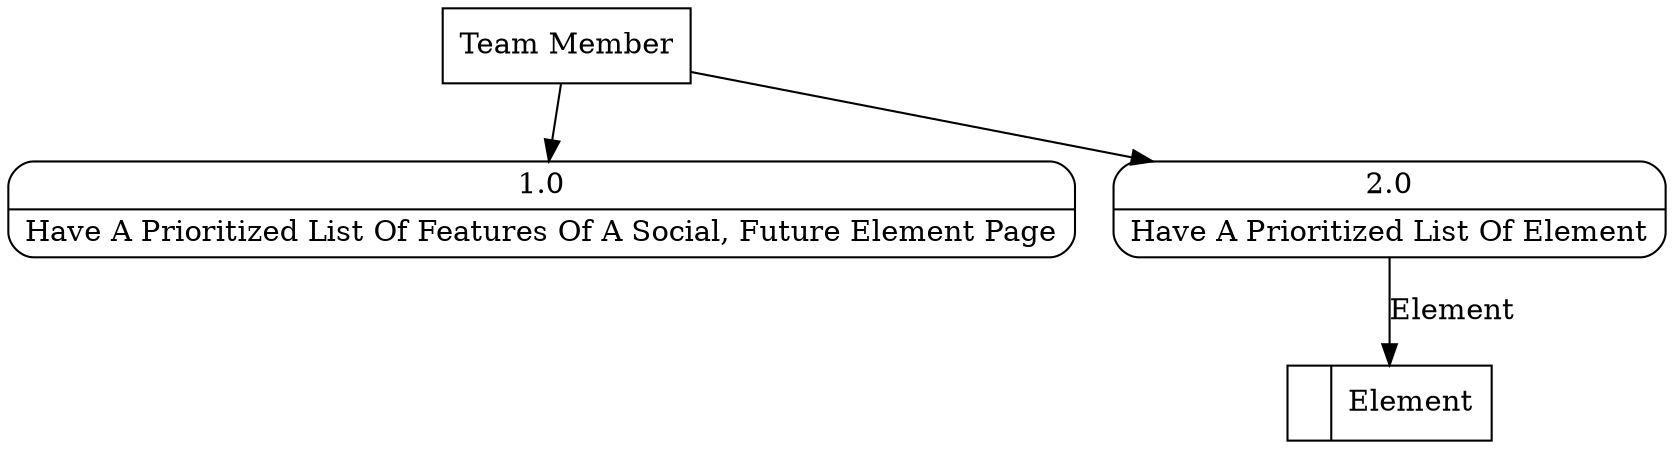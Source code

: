 digraph dfd2{ 
node[shape=record]
200 [label="<f0>  |<f1> Element " ];
201 [label="Team Member" shape=box];
202 [label="{<f0> 1.0|<f1> Have A Prioritized List Of Features Of A Social, Future Element Page }" shape=Mrecord];
203 [label="{<f0> 2.0|<f1> Have A Prioritized List Of Element }" shape=Mrecord];
201 -> 202
201 -> 203
203 -> 200 [label="Element"]
}